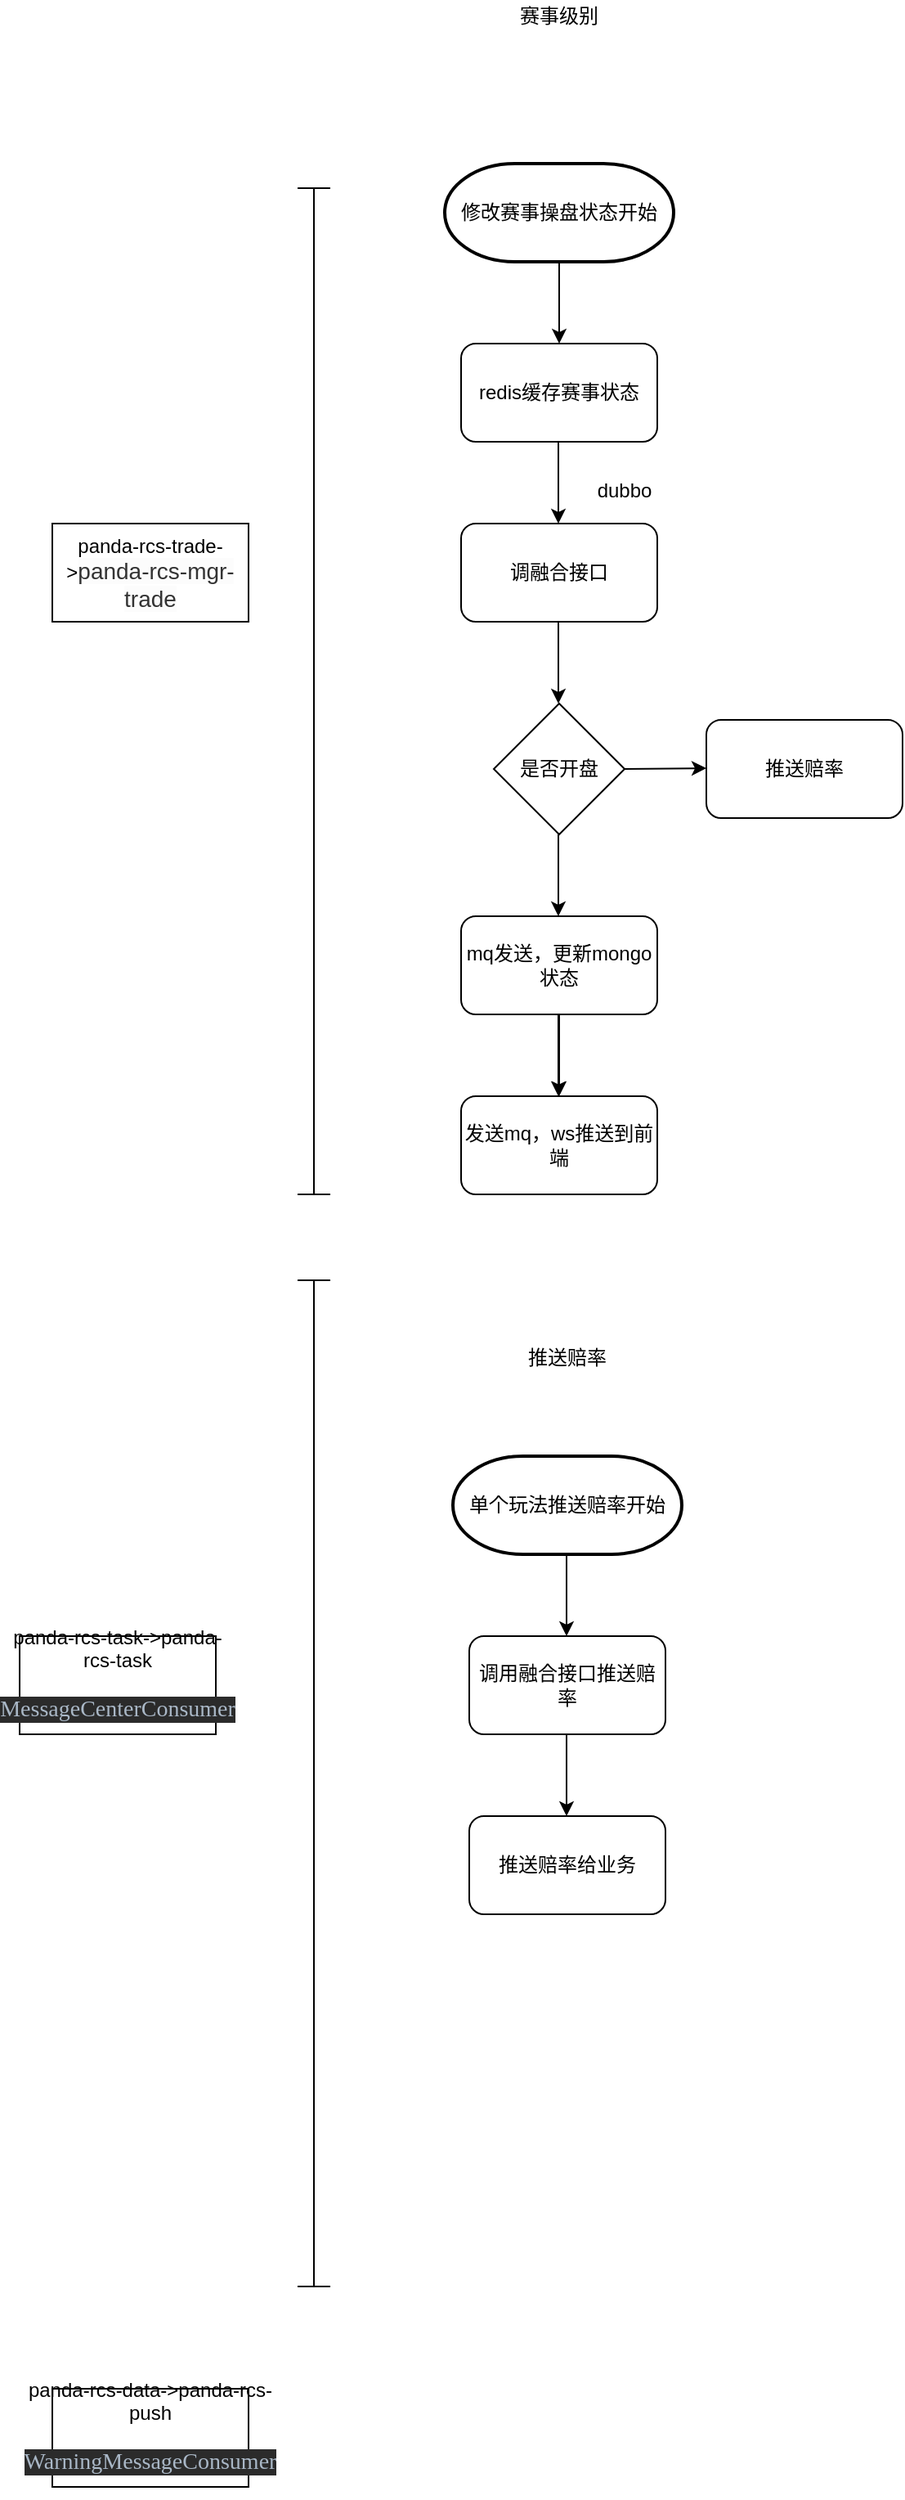 <mxfile version="13.9.9" type="device"><diagram id="LBfAi6fmBhR8VlWscGHD" name="第 1 页"><mxGraphModel dx="1913" dy="806" grid="1" gridSize="10" guides="1" tooltips="1" connect="1" arrows="1" fold="1" page="1" pageScale="1" pageWidth="827" pageHeight="1169" math="0" shadow="0"><root><mxCell id="0"/><mxCell id="1" parent="0"/><mxCell id="sQhTL7OZvIHtbHat7IFl-2" value="修改赛事操盘状态开始" style="strokeWidth=2;html=1;shape=mxgraph.flowchart.terminator;whiteSpace=wrap;" parent="1" vertex="1"><mxGeometry y="150" width="140" height="60" as="geometry"/></mxCell><mxCell id="sQhTL7OZvIHtbHat7IFl-3" value="redis缓存赛事状态" style="rounded=1;whiteSpace=wrap;html=1;" parent="1" vertex="1"><mxGeometry x="10" y="260" width="120" height="60" as="geometry"/></mxCell><mxCell id="sQhTL7OZvIHtbHat7IFl-4" value="调融合接口" style="rounded=1;whiteSpace=wrap;html=1;" parent="1" vertex="1"><mxGeometry x="10" y="370" width="120" height="60" as="geometry"/></mxCell><mxCell id="sQhTL7OZvIHtbHat7IFl-7" value="是否开盘" style="rhombus;whiteSpace=wrap;html=1;" parent="1" vertex="1"><mxGeometry x="30" y="480" width="80" height="80" as="geometry"/></mxCell><mxCell id="sQhTL7OZvIHtbHat7IFl-29" value="" style="edgeStyle=orthogonalEdgeStyle;rounded=0;orthogonalLoop=1;jettySize=auto;html=1;" parent="1" source="sQhTL7OZvIHtbHat7IFl-8" target="sQhTL7OZvIHtbHat7IFl-18" edge="1"><mxGeometry relative="1" as="geometry"/></mxCell><mxCell id="sQhTL7OZvIHtbHat7IFl-8" value="mq发送，更新mongo状态" style="rounded=1;whiteSpace=wrap;html=1;" parent="1" vertex="1"><mxGeometry x="10" y="610" width="120" height="60" as="geometry"/></mxCell><mxCell id="sQhTL7OZvIHtbHat7IFl-9" value="" style="endArrow=classic;html=1;exitX=0.5;exitY=1;exitDx=0;exitDy=0;exitPerimeter=0;" parent="1" source="sQhTL7OZvIHtbHat7IFl-2" target="sQhTL7OZvIHtbHat7IFl-3" edge="1"><mxGeometry width="50" height="50" relative="1" as="geometry"><mxPoint x="190" y="260" as="sourcePoint"/><mxPoint x="240" y="210" as="targetPoint"/></mxGeometry></mxCell><mxCell id="sQhTL7OZvIHtbHat7IFl-10" value="" style="endArrow=classic;html=1;exitX=0.5;exitY=1;exitDx=0;exitDy=0;exitPerimeter=0;" parent="1" edge="1"><mxGeometry width="50" height="50" relative="1" as="geometry"><mxPoint x="69.5" y="320" as="sourcePoint"/><mxPoint x="69.5" y="370" as="targetPoint"/></mxGeometry></mxCell><mxCell id="sQhTL7OZvIHtbHat7IFl-11" value="" style="endArrow=classic;html=1;exitX=0.5;exitY=1;exitDx=0;exitDy=0;exitPerimeter=0;" parent="1" edge="1"><mxGeometry width="50" height="50" relative="1" as="geometry"><mxPoint x="69.5" y="430" as="sourcePoint"/><mxPoint x="69.5" y="480" as="targetPoint"/></mxGeometry></mxCell><mxCell id="sQhTL7OZvIHtbHat7IFl-14" value="" style="endArrow=classic;html=1;exitX=0.5;exitY=1;exitDx=0;exitDy=0;exitPerimeter=0;" parent="1" edge="1"><mxGeometry width="50" height="50" relative="1" as="geometry"><mxPoint x="69.5" y="560" as="sourcePoint"/><mxPoint x="69.5" y="610" as="targetPoint"/></mxGeometry></mxCell><mxCell id="sQhTL7OZvIHtbHat7IFl-16" value="推送赔率" style="rounded=1;whiteSpace=wrap;html=1;" parent="1" vertex="1"><mxGeometry x="160" y="490" width="120" height="60" as="geometry"/></mxCell><mxCell id="sQhTL7OZvIHtbHat7IFl-18" value="发送mq，ws推送到前端" style="rounded=1;whiteSpace=wrap;html=1;" parent="1" vertex="1"><mxGeometry x="10" y="720" width="120" height="60" as="geometry"/></mxCell><mxCell id="sQhTL7OZvIHtbHat7IFl-19" value="" style="endArrow=classic;html=1;exitX=0.5;exitY=1;exitDx=0;exitDy=0;exitPerimeter=0;" parent="1" edge="1"><mxGeometry width="50" height="50" relative="1" as="geometry"><mxPoint x="69.5" y="670" as="sourcePoint"/><mxPoint x="69.5" y="720" as="targetPoint"/></mxGeometry></mxCell><mxCell id="sQhTL7OZvIHtbHat7IFl-20" value="" style="shape=crossbar;whiteSpace=wrap;html=1;rounded=1;rotation=90;" parent="1" vertex="1"><mxGeometry x="-387.5" y="462.5" width="615" height="20" as="geometry"/></mxCell><mxCell id="sQhTL7OZvIHtbHat7IFl-21" value="panda-rcs-trade-&amp;gt;&lt;span style=&quot;color: rgb(51 , 51 , 51) ; font-family: , &amp;#34;blinkmacsystemfont&amp;#34; , &amp;#34;segoe ui&amp;#34; , &amp;#34;roboto&amp;#34; , &amp;#34;oxygen&amp;#34; , &amp;#34;ubuntu&amp;#34; , &amp;#34;fira sans&amp;#34; , &amp;#34;droid sans&amp;#34; , &amp;#34;helvetica neue&amp;#34; , sans-serif ; font-size: 14px ; text-align: left ; background-color: rgb(252 , 252 , 252)&quot;&gt;panda-rcs-mgr-trade&lt;/span&gt;" style="rounded=0;whiteSpace=wrap;html=1;" parent="1" vertex="1"><mxGeometry x="-240" y="370" width="120" height="60" as="geometry"/></mxCell><mxCell id="sQhTL7OZvIHtbHat7IFl-22" value="" style="endArrow=classic;html=1;" parent="1" edge="1"><mxGeometry width="50" height="50" relative="1" as="geometry"><mxPoint x="110" y="520" as="sourcePoint"/><mxPoint x="160" y="519.5" as="targetPoint"/></mxGeometry></mxCell><mxCell id="sQhTL7OZvIHtbHat7IFl-23" value="赛事级别" style="text;html=1;strokeColor=none;fillColor=none;align=center;verticalAlign=middle;whiteSpace=wrap;rounded=0;" parent="1" vertex="1"><mxGeometry x="40" y="50" width="60" height="20" as="geometry"/></mxCell><mxCell id="sQhTL7OZvIHtbHat7IFl-24" value="推送赔率" style="text;html=1;strokeColor=none;fillColor=none;align=center;verticalAlign=middle;whiteSpace=wrap;rounded=0;" parent="1" vertex="1"><mxGeometry x="50" y="870" width="50" height="20" as="geometry"/></mxCell><mxCell id="sQhTL7OZvIHtbHat7IFl-26" value="dubbo" style="text;html=1;strokeColor=none;fillColor=none;align=center;verticalAlign=middle;whiteSpace=wrap;rounded=0;" parent="1" vertex="1"><mxGeometry x="90" y="340" width="40" height="20" as="geometry"/></mxCell><mxCell id="sQhTL7OZvIHtbHat7IFl-28" value="单个玩法推送赔率开始" style="strokeWidth=2;html=1;shape=mxgraph.flowchart.terminator;whiteSpace=wrap;" parent="1" vertex="1"><mxGeometry x="5" y="940" width="140" height="60" as="geometry"/></mxCell><mxCell id="sQhTL7OZvIHtbHat7IFl-30" value="" style="edgeStyle=orthogonalEdgeStyle;rounded=0;orthogonalLoop=1;jettySize=auto;html=1;" parent="1" edge="1"><mxGeometry relative="1" as="geometry"><mxPoint x="74.5" y="1000" as="sourcePoint"/><mxPoint x="74.5" y="1050" as="targetPoint"/></mxGeometry></mxCell><mxCell id="sQhTL7OZvIHtbHat7IFl-31" value="panda-rcs-task-&amp;gt;panda-rcs-task&lt;br&gt;&lt;pre style=&quot;background-color: #2b2b2b ; color: #a9b7c6 ; font-family: &amp;#34;宋体&amp;#34; ; font-size: 10.5pt&quot;&gt;MessageCenterConsumer&lt;/pre&gt;" style="rounded=0;whiteSpace=wrap;html=1;" parent="1" vertex="1"><mxGeometry x="-260" y="1050" width="120" height="60" as="geometry"/></mxCell><mxCell id="sQhTL7OZvIHtbHat7IFl-35" value="" style="shape=crossbar;whiteSpace=wrap;html=1;rounded=1;rotation=90;" parent="1" vertex="1"><mxGeometry x="-387.5" y="1130" width="615" height="20" as="geometry"/></mxCell><mxCell id="sQhTL7OZvIHtbHat7IFl-36" value="调用融合接口推送赔率" style="rounded=1;whiteSpace=wrap;html=1;" parent="1" vertex="1"><mxGeometry x="15" y="1050" width="120" height="60" as="geometry"/></mxCell><mxCell id="sQhTL7OZvIHtbHat7IFl-37" value="推送赔率给业务" style="rounded=1;whiteSpace=wrap;html=1;" parent="1" vertex="1"><mxGeometry x="15" y="1160" width="120" height="60" as="geometry"/></mxCell><mxCell id="sQhTL7OZvIHtbHat7IFl-40" value="" style="edgeStyle=orthogonalEdgeStyle;rounded=0;orthogonalLoop=1;jettySize=auto;html=1;" parent="1" edge="1"><mxGeometry relative="1" as="geometry"><mxPoint x="74.5" y="1110" as="sourcePoint"/><mxPoint x="74.5" y="1160" as="targetPoint"/><Array as="points"><mxPoint x="74.92" y="1140"/><mxPoint x="74.92" y="1140"/></Array></mxGeometry></mxCell><mxCell id="qHilC2prm6RlrWl8ptlo-1" value="panda-rcs-data-&amp;gt;panda-rcs-push&lt;br&gt;&lt;pre style=&quot;background-color: #2b2b2b ; color: #a9b7c6 ; font-family: &amp;#34;宋体&amp;#34; ; font-size: 10.5pt&quot;&gt;WarningMessageConsumer&lt;/pre&gt;" style="rounded=0;whiteSpace=wrap;html=1;" parent="1" vertex="1"><mxGeometry x="-240" y="1510" width="120" height="60" as="geometry"/></mxCell></root></mxGraphModel></diagram></mxfile>